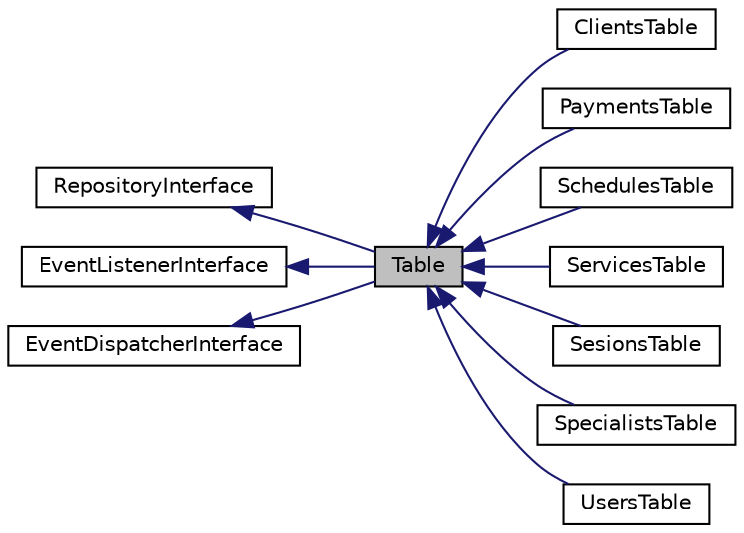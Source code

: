 digraph "Table"
{
  edge [fontname="Helvetica",fontsize="10",labelfontname="Helvetica",labelfontsize="10"];
  node [fontname="Helvetica",fontsize="10",shape=record];
  rankdir="LR";
  Node1 [label="Table",height=0.2,width=0.4,color="black", fillcolor="grey75", style="filled", fontcolor="black"];
  Node2 -> Node1 [dir="back",color="midnightblue",fontsize="10",style="solid",fontname="Helvetica"];
  Node2 [label="RepositoryInterface",height=0.2,width=0.4,color="black", fillcolor="white", style="filled",URL="$interface_cake_1_1_datasource_1_1_repository_interface.html"];
  Node3 -> Node1 [dir="back",color="midnightblue",fontsize="10",style="solid",fontname="Helvetica"];
  Node3 [label="EventListenerInterface",height=0.2,width=0.4,color="black", fillcolor="white", style="filled",URL="$interface_cake_1_1_event_1_1_event_listener_interface.html"];
  Node4 -> Node1 [dir="back",color="midnightblue",fontsize="10",style="solid",fontname="Helvetica"];
  Node4 [label="EventDispatcherInterface",height=0.2,width=0.4,color="black", fillcolor="white", style="filled",URL="$interface_cake_1_1_event_1_1_event_dispatcher_interface.html"];
  Node1 -> Node5 [dir="back",color="midnightblue",fontsize="10",style="solid",fontname="Helvetica"];
  Node5 [label="ClientsTable",height=0.2,width=0.4,color="black", fillcolor="white", style="filled",URL="$class_app_1_1_model_1_1_table_1_1_clients_table.html"];
  Node1 -> Node6 [dir="back",color="midnightblue",fontsize="10",style="solid",fontname="Helvetica"];
  Node6 [label="PaymentsTable",height=0.2,width=0.4,color="black", fillcolor="white", style="filled",URL="$class_app_1_1_model_1_1_table_1_1_payments_table.html"];
  Node1 -> Node7 [dir="back",color="midnightblue",fontsize="10",style="solid",fontname="Helvetica"];
  Node7 [label="SchedulesTable",height=0.2,width=0.4,color="black", fillcolor="white", style="filled",URL="$class_app_1_1_model_1_1_table_1_1_schedules_table.html"];
  Node1 -> Node8 [dir="back",color="midnightblue",fontsize="10",style="solid",fontname="Helvetica"];
  Node8 [label="ServicesTable",height=0.2,width=0.4,color="black", fillcolor="white", style="filled",URL="$class_app_1_1_model_1_1_table_1_1_services_table.html"];
  Node1 -> Node9 [dir="back",color="midnightblue",fontsize="10",style="solid",fontname="Helvetica"];
  Node9 [label="SesionsTable",height=0.2,width=0.4,color="black", fillcolor="white", style="filled",URL="$class_app_1_1_model_1_1_table_1_1_sesions_table.html"];
  Node1 -> Node10 [dir="back",color="midnightblue",fontsize="10",style="solid",fontname="Helvetica"];
  Node10 [label="SpecialistsTable",height=0.2,width=0.4,color="black", fillcolor="white", style="filled",URL="$class_app_1_1_model_1_1_table_1_1_specialists_table.html"];
  Node1 -> Node11 [dir="back",color="midnightblue",fontsize="10",style="solid",fontname="Helvetica"];
  Node11 [label="UsersTable",height=0.2,width=0.4,color="black", fillcolor="white", style="filled",URL="$class_app_1_1_model_1_1_table_1_1_users_table.html"];
}
